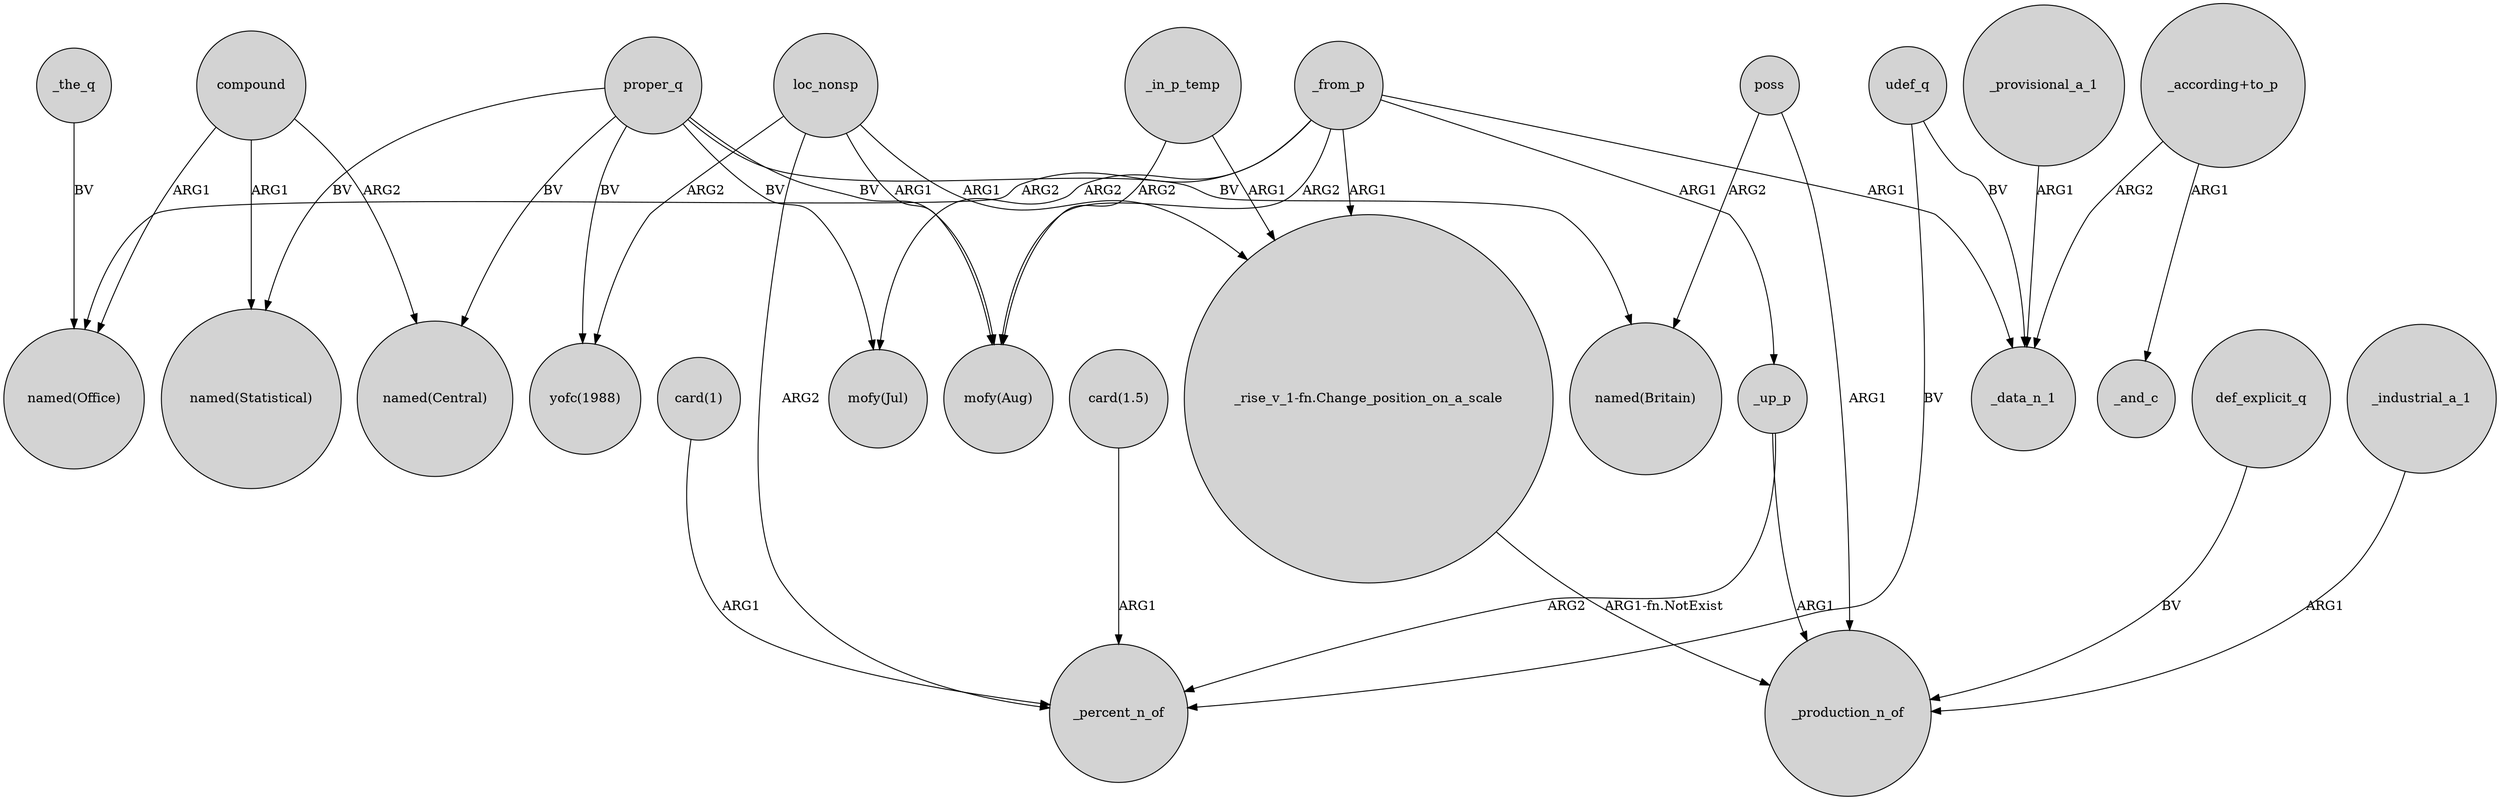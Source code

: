 digraph {
	node [shape=circle style=filled]
	"card(1)" -> _percent_n_of [label=ARG1]
	proper_q -> "mofy(Jul)" [label=BV]
	_up_p -> _production_n_of [label=ARG1]
	compound -> "named(Central)" [label=ARG2]
	compound -> "named(Office)" [label=ARG1]
	compound -> "named(Statistical)" [label=ARG1]
	_from_p -> _up_p [label=ARG1]
	loc_nonsp -> "mofy(Aug)" [label=ARG1]
	_provisional_a_1 -> _data_n_1 [label=ARG1]
	"_rise_v_1-fn.Change_position_on_a_scale" -> _production_n_of [label="ARG1-fn.NotExist"]
	_the_q -> "named(Office)" [label=BV]
	"_according+to_p" -> _and_c [label=ARG1]
	def_explicit_q -> _production_n_of [label=BV]
	poss -> _production_n_of [label=ARG1]
	_in_p_temp -> "mofy(Aug)" [label=ARG2]
	udef_q -> _data_n_1 [label=BV]
	proper_q -> "yofc(1988)" [label=BV]
	loc_nonsp -> _percent_n_of [label=ARG2]
	loc_nonsp -> "_rise_v_1-fn.Change_position_on_a_scale" [label=ARG1]
	proper_q -> "mofy(Aug)" [label=BV]
	proper_q -> "named(Central)" [label=BV]
	"_according+to_p" -> _data_n_1 [label=ARG2]
	_from_p -> _data_n_1 [label=ARG1]
	_from_p -> "mofy(Jul)" [label=ARG2]
	_industrial_a_1 -> _production_n_of [label=ARG1]
	udef_q -> _percent_n_of [label=BV]
	proper_q -> "named(Statistical)" [label=BV]
	poss -> "named(Britain)" [label=ARG2]
	proper_q -> "named(Britain)" [label=BV]
	_in_p_temp -> "_rise_v_1-fn.Change_position_on_a_scale" [label=ARG1]
	_from_p -> "mofy(Aug)" [label=ARG2]
	_up_p -> _percent_n_of [label=ARG2]
	_from_p -> "_rise_v_1-fn.Change_position_on_a_scale" [label=ARG1]
	"card(1.5)" -> _percent_n_of [label=ARG1]
	loc_nonsp -> "yofc(1988)" [label=ARG2]
	_from_p -> "named(Office)" [label=ARG2]
}
